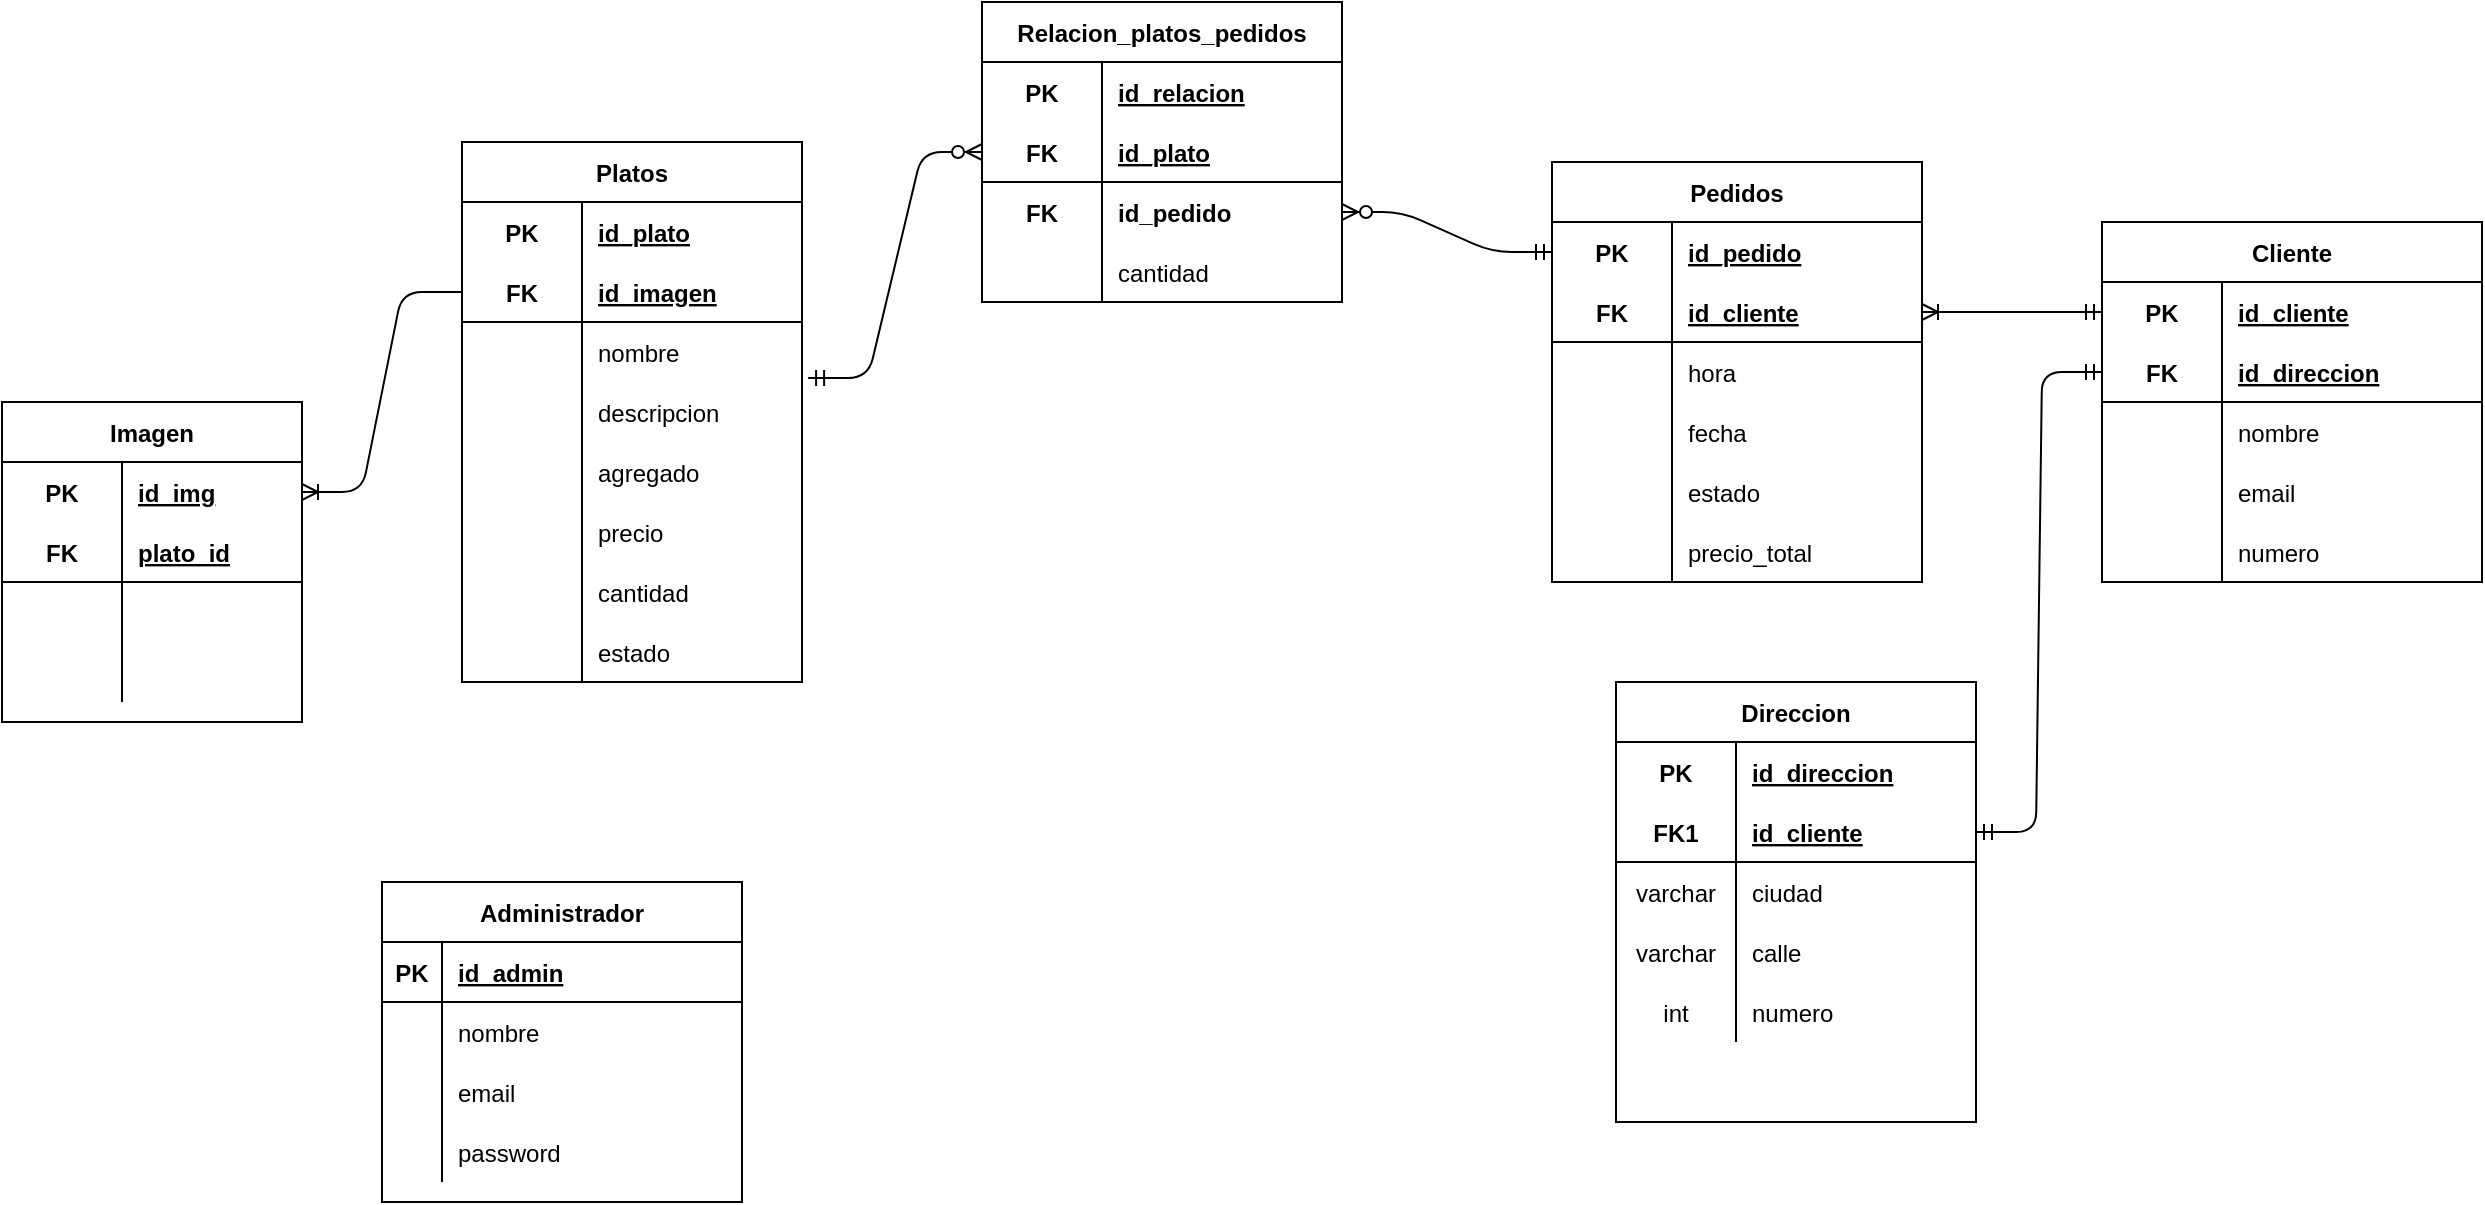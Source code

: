 <mxfile version="15.2.7" type="github">
  <diagram id="C5RBs43oDa-KdzZeNtuy" name="Page-1">
    <mxGraphModel dx="2143" dy="746" grid="1" gridSize="10" guides="1" tooltips="1" connect="1" arrows="1" fold="1" page="1" pageScale="1" pageWidth="827" pageHeight="1169" math="0" shadow="0">
      <root>
        <mxCell id="WIyWlLk6GJQsqaUBKTNV-0" />
        <mxCell id="WIyWlLk6GJQsqaUBKTNV-1" parent="WIyWlLk6GJQsqaUBKTNV-0" />
        <mxCell id="ESda6m1xkykQsSSz6do7-54" value="" style="edgeStyle=entityRelationEdgeStyle;fontSize=12;html=1;endArrow=ERmandOne;startArrow=ERmandOne;entryX=0;entryY=0.5;entryDx=0;entryDy=0;" edge="1" parent="WIyWlLk6GJQsqaUBKTNV-1" source="ESda6m1xkykQsSSz6do7-59" target="ESda6m1xkykQsSSz6do7-76">
          <mxGeometry width="100" height="100" relative="1" as="geometry">
            <mxPoint x="650" y="405" as="sourcePoint" />
            <mxPoint x="750" y="305" as="targetPoint" />
          </mxGeometry>
        </mxCell>
        <mxCell id="ESda6m1xkykQsSSz6do7-55" value="Direccion" style="shape=table;startSize=30;container=1;collapsible=1;childLayout=tableLayout;fixedRows=1;rowLines=0;fontStyle=1;align=center;resizeLast=1;" vertex="1" parent="WIyWlLk6GJQsqaUBKTNV-1">
          <mxGeometry x="647" y="460" width="180" height="220" as="geometry" />
        </mxCell>
        <mxCell id="ESda6m1xkykQsSSz6do7-56" value="" style="shape=partialRectangle;collapsible=0;dropTarget=0;pointerEvents=0;fillColor=none;top=0;left=0;bottom=0;right=0;points=[[0,0.5],[1,0.5]];portConstraint=eastwest;" vertex="1" parent="ESda6m1xkykQsSSz6do7-55">
          <mxGeometry y="30" width="180" height="30" as="geometry" />
        </mxCell>
        <mxCell id="ESda6m1xkykQsSSz6do7-57" value="PK" style="shape=partialRectangle;connectable=0;fillColor=none;top=0;left=0;bottom=0;right=0;fontStyle=1;overflow=hidden;" vertex="1" parent="ESda6m1xkykQsSSz6do7-56">
          <mxGeometry width="60" height="30" as="geometry" />
        </mxCell>
        <mxCell id="ESda6m1xkykQsSSz6do7-58" value="id_direccion" style="shape=partialRectangle;connectable=0;fillColor=none;top=0;left=0;bottom=0;right=0;align=left;spacingLeft=6;fontStyle=5;overflow=hidden;" vertex="1" parent="ESda6m1xkykQsSSz6do7-56">
          <mxGeometry x="60" width="120" height="30" as="geometry" />
        </mxCell>
        <mxCell id="ESda6m1xkykQsSSz6do7-59" value="" style="shape=partialRectangle;collapsible=0;dropTarget=0;pointerEvents=0;fillColor=none;top=0;left=0;bottom=1;right=0;points=[[0,0.5],[1,0.5]];portConstraint=eastwest;" vertex="1" parent="ESda6m1xkykQsSSz6do7-55">
          <mxGeometry y="60" width="180" height="30" as="geometry" />
        </mxCell>
        <mxCell id="ESda6m1xkykQsSSz6do7-60" value="FK1" style="shape=partialRectangle;connectable=0;fillColor=none;top=0;left=0;bottom=0;right=0;fontStyle=1;overflow=hidden;" vertex="1" parent="ESda6m1xkykQsSSz6do7-59">
          <mxGeometry width="60" height="30" as="geometry" />
        </mxCell>
        <mxCell id="ESda6m1xkykQsSSz6do7-61" value="id_cliente" style="shape=partialRectangle;connectable=0;fillColor=none;top=0;left=0;bottom=0;right=0;align=left;spacingLeft=6;fontStyle=5;overflow=hidden;" vertex="1" parent="ESda6m1xkykQsSSz6do7-59">
          <mxGeometry x="60" width="120" height="30" as="geometry" />
        </mxCell>
        <mxCell id="ESda6m1xkykQsSSz6do7-62" value="" style="shape=partialRectangle;collapsible=0;dropTarget=0;pointerEvents=0;fillColor=none;top=0;left=0;bottom=0;right=0;points=[[0,0.5],[1,0.5]];portConstraint=eastwest;" vertex="1" parent="ESda6m1xkykQsSSz6do7-55">
          <mxGeometry y="90" width="180" height="30" as="geometry" />
        </mxCell>
        <mxCell id="ESda6m1xkykQsSSz6do7-63" value="varchar" style="shape=partialRectangle;connectable=0;fillColor=none;top=0;left=0;bottom=0;right=0;editable=1;overflow=hidden;" vertex="1" parent="ESda6m1xkykQsSSz6do7-62">
          <mxGeometry width="60" height="30" as="geometry" />
        </mxCell>
        <mxCell id="ESda6m1xkykQsSSz6do7-64" value="ciudad" style="shape=partialRectangle;connectable=0;fillColor=none;top=0;left=0;bottom=0;right=0;align=left;spacingLeft=6;overflow=hidden;" vertex="1" parent="ESda6m1xkykQsSSz6do7-62">
          <mxGeometry x="60" width="120" height="30" as="geometry" />
        </mxCell>
        <mxCell id="ESda6m1xkykQsSSz6do7-65" value="" style="shape=partialRectangle;collapsible=0;dropTarget=0;pointerEvents=0;fillColor=none;top=0;left=0;bottom=0;right=0;points=[[0,0.5],[1,0.5]];portConstraint=eastwest;" vertex="1" parent="ESda6m1xkykQsSSz6do7-55">
          <mxGeometry y="120" width="180" height="30" as="geometry" />
        </mxCell>
        <mxCell id="ESda6m1xkykQsSSz6do7-66" value="varchar" style="shape=partialRectangle;connectable=0;fillColor=none;top=0;left=0;bottom=0;right=0;editable=1;overflow=hidden;" vertex="1" parent="ESda6m1xkykQsSSz6do7-65">
          <mxGeometry width="60" height="30" as="geometry" />
        </mxCell>
        <mxCell id="ESda6m1xkykQsSSz6do7-67" value="calle" style="shape=partialRectangle;connectable=0;fillColor=none;top=0;left=0;bottom=0;right=0;align=left;spacingLeft=6;overflow=hidden;" vertex="1" parent="ESda6m1xkykQsSSz6do7-65">
          <mxGeometry x="60" width="120" height="30" as="geometry" />
        </mxCell>
        <mxCell id="ESda6m1xkykQsSSz6do7-68" value="" style="shape=partialRectangle;collapsible=0;dropTarget=0;pointerEvents=0;fillColor=none;top=0;left=0;bottom=0;right=0;points=[[0,0.5],[1,0.5]];portConstraint=eastwest;" vertex="1" parent="ESda6m1xkykQsSSz6do7-55">
          <mxGeometry y="150" width="180" height="30" as="geometry" />
        </mxCell>
        <mxCell id="ESda6m1xkykQsSSz6do7-69" value="int" style="shape=partialRectangle;connectable=0;fillColor=none;top=0;left=0;bottom=0;right=0;editable=1;overflow=hidden;" vertex="1" parent="ESda6m1xkykQsSSz6do7-68">
          <mxGeometry width="60" height="30" as="geometry" />
        </mxCell>
        <mxCell id="ESda6m1xkykQsSSz6do7-70" value="numero" style="shape=partialRectangle;connectable=0;fillColor=none;top=0;left=0;bottom=0;right=0;align=left;spacingLeft=6;overflow=hidden;" vertex="1" parent="ESda6m1xkykQsSSz6do7-68">
          <mxGeometry x="60" width="120" height="30" as="geometry" />
        </mxCell>
        <mxCell id="ESda6m1xkykQsSSz6do7-72" value="Cliente" style="shape=table;startSize=30;container=1;collapsible=1;childLayout=tableLayout;fixedRows=1;rowLines=0;fontStyle=1;align=center;resizeLast=1;" vertex="1" parent="WIyWlLk6GJQsqaUBKTNV-1">
          <mxGeometry x="890" y="230" width="190" height="180" as="geometry" />
        </mxCell>
        <mxCell id="ESda6m1xkykQsSSz6do7-73" value="" style="shape=partialRectangle;collapsible=0;dropTarget=0;pointerEvents=0;fillColor=none;top=0;left=0;bottom=0;right=0;points=[[0,0.5],[1,0.5]];portConstraint=eastwest;" vertex="1" parent="ESda6m1xkykQsSSz6do7-72">
          <mxGeometry y="30" width="190" height="30" as="geometry" />
        </mxCell>
        <mxCell id="ESda6m1xkykQsSSz6do7-74" value="PK" style="shape=partialRectangle;connectable=0;fillColor=none;top=0;left=0;bottom=0;right=0;fontStyle=1;overflow=hidden;" vertex="1" parent="ESda6m1xkykQsSSz6do7-73">
          <mxGeometry width="60" height="30" as="geometry" />
        </mxCell>
        <mxCell id="ESda6m1xkykQsSSz6do7-75" value="id_cliente" style="shape=partialRectangle;connectable=0;fillColor=none;top=0;left=0;bottom=0;right=0;align=left;spacingLeft=6;fontStyle=5;overflow=hidden;" vertex="1" parent="ESda6m1xkykQsSSz6do7-73">
          <mxGeometry x="60" width="130" height="30" as="geometry" />
        </mxCell>
        <mxCell id="ESda6m1xkykQsSSz6do7-76" value="" style="shape=partialRectangle;collapsible=0;dropTarget=0;pointerEvents=0;fillColor=none;top=0;left=0;bottom=1;right=0;points=[[0,0.5],[1,0.5]];portConstraint=eastwest;" vertex="1" parent="ESda6m1xkykQsSSz6do7-72">
          <mxGeometry y="60" width="190" height="30" as="geometry" />
        </mxCell>
        <mxCell id="ESda6m1xkykQsSSz6do7-77" value="FK" style="shape=partialRectangle;connectable=0;fillColor=none;top=0;left=0;bottom=0;right=0;fontStyle=1;overflow=hidden;" vertex="1" parent="ESda6m1xkykQsSSz6do7-76">
          <mxGeometry width="60" height="30" as="geometry" />
        </mxCell>
        <mxCell id="ESda6m1xkykQsSSz6do7-78" value="id_direccion" style="shape=partialRectangle;connectable=0;fillColor=none;top=0;left=0;bottom=0;right=0;align=left;spacingLeft=6;fontStyle=5;overflow=hidden;" vertex="1" parent="ESda6m1xkykQsSSz6do7-76">
          <mxGeometry x="60" width="130" height="30" as="geometry" />
        </mxCell>
        <mxCell id="ESda6m1xkykQsSSz6do7-79" value="" style="shape=partialRectangle;collapsible=0;dropTarget=0;pointerEvents=0;fillColor=none;top=0;left=0;bottom=0;right=0;points=[[0,0.5],[1,0.5]];portConstraint=eastwest;" vertex="1" parent="ESda6m1xkykQsSSz6do7-72">
          <mxGeometry y="90" width="190" height="30" as="geometry" />
        </mxCell>
        <mxCell id="ESda6m1xkykQsSSz6do7-80" value="" style="shape=partialRectangle;connectable=0;fillColor=none;top=0;left=0;bottom=0;right=0;editable=1;overflow=hidden;" vertex="1" parent="ESda6m1xkykQsSSz6do7-79">
          <mxGeometry width="60" height="30" as="geometry" />
        </mxCell>
        <mxCell id="ESda6m1xkykQsSSz6do7-81" value="nombre" style="shape=partialRectangle;connectable=0;fillColor=none;top=0;left=0;bottom=0;right=0;align=left;spacingLeft=6;overflow=hidden;" vertex="1" parent="ESda6m1xkykQsSSz6do7-79">
          <mxGeometry x="60" width="130" height="30" as="geometry" />
        </mxCell>
        <mxCell id="ESda6m1xkykQsSSz6do7-82" value="" style="shape=partialRectangle;collapsible=0;dropTarget=0;pointerEvents=0;fillColor=none;top=0;left=0;bottom=0;right=0;points=[[0,0.5],[1,0.5]];portConstraint=eastwest;" vertex="1" parent="ESda6m1xkykQsSSz6do7-72">
          <mxGeometry y="120" width="190" height="30" as="geometry" />
        </mxCell>
        <mxCell id="ESda6m1xkykQsSSz6do7-83" value="" style="shape=partialRectangle;connectable=0;fillColor=none;top=0;left=0;bottom=0;right=0;editable=1;overflow=hidden;" vertex="1" parent="ESda6m1xkykQsSSz6do7-82">
          <mxGeometry width="60" height="30" as="geometry" />
        </mxCell>
        <mxCell id="ESda6m1xkykQsSSz6do7-84" value="email" style="shape=partialRectangle;connectable=0;fillColor=none;top=0;left=0;bottom=0;right=0;align=left;spacingLeft=6;overflow=hidden;" vertex="1" parent="ESda6m1xkykQsSSz6do7-82">
          <mxGeometry x="60" width="130" height="30" as="geometry" />
        </mxCell>
        <mxCell id="ESda6m1xkykQsSSz6do7-88" value="" style="shape=partialRectangle;collapsible=0;dropTarget=0;pointerEvents=0;fillColor=none;top=0;left=0;bottom=0;right=0;points=[[0,0.5],[1,0.5]];portConstraint=eastwest;" vertex="1" parent="ESda6m1xkykQsSSz6do7-72">
          <mxGeometry y="150" width="190" height="30" as="geometry" />
        </mxCell>
        <mxCell id="ESda6m1xkykQsSSz6do7-89" value="                " style="shape=partialRectangle;connectable=0;fillColor=none;top=0;left=0;bottom=0;right=0;editable=1;overflow=hidden;" vertex="1" parent="ESda6m1xkykQsSSz6do7-88">
          <mxGeometry width="60" height="30" as="geometry" />
        </mxCell>
        <mxCell id="ESda6m1xkykQsSSz6do7-90" value="numero" style="shape=partialRectangle;connectable=0;fillColor=none;top=0;left=0;bottom=0;right=0;align=left;spacingLeft=6;overflow=hidden;" vertex="1" parent="ESda6m1xkykQsSSz6do7-88">
          <mxGeometry x="60" width="130" height="30" as="geometry" />
        </mxCell>
        <mxCell id="ESda6m1xkykQsSSz6do7-91" value="Pedidos" style="shape=table;startSize=30;container=1;collapsible=1;childLayout=tableLayout;fixedRows=1;rowLines=0;fontStyle=1;align=center;resizeLast=1;" vertex="1" parent="WIyWlLk6GJQsqaUBKTNV-1">
          <mxGeometry x="615" y="200" width="185" height="210" as="geometry" />
        </mxCell>
        <mxCell id="ESda6m1xkykQsSSz6do7-92" value="" style="shape=partialRectangle;collapsible=0;dropTarget=0;pointerEvents=0;fillColor=none;top=0;left=0;bottom=0;right=0;points=[[0,0.5],[1,0.5]];portConstraint=eastwest;" vertex="1" parent="ESda6m1xkykQsSSz6do7-91">
          <mxGeometry y="30" width="185" height="30" as="geometry" />
        </mxCell>
        <mxCell id="ESda6m1xkykQsSSz6do7-93" value="PK" style="shape=partialRectangle;connectable=0;fillColor=none;top=0;left=0;bottom=0;right=0;fontStyle=1;overflow=hidden;" vertex="1" parent="ESda6m1xkykQsSSz6do7-92">
          <mxGeometry width="60" height="30" as="geometry" />
        </mxCell>
        <mxCell id="ESda6m1xkykQsSSz6do7-94" value="id_pedido" style="shape=partialRectangle;connectable=0;fillColor=none;top=0;left=0;bottom=0;right=0;align=left;spacingLeft=6;fontStyle=5;overflow=hidden;" vertex="1" parent="ESda6m1xkykQsSSz6do7-92">
          <mxGeometry x="60" width="125" height="30" as="geometry" />
        </mxCell>
        <mxCell id="ESda6m1xkykQsSSz6do7-95" value="" style="shape=partialRectangle;collapsible=0;dropTarget=0;pointerEvents=0;fillColor=none;top=0;left=0;bottom=1;right=0;points=[[0,0.5],[1,0.5]];portConstraint=eastwest;" vertex="1" parent="ESda6m1xkykQsSSz6do7-91">
          <mxGeometry y="60" width="185" height="30" as="geometry" />
        </mxCell>
        <mxCell id="ESda6m1xkykQsSSz6do7-96" value="FK" style="shape=partialRectangle;connectable=0;fillColor=none;top=0;left=0;bottom=0;right=0;fontStyle=1;overflow=hidden;" vertex="1" parent="ESda6m1xkykQsSSz6do7-95">
          <mxGeometry width="60" height="30" as="geometry" />
        </mxCell>
        <mxCell id="ESda6m1xkykQsSSz6do7-97" value="id_cliente" style="shape=partialRectangle;connectable=0;fillColor=none;top=0;left=0;bottom=0;right=0;align=left;spacingLeft=6;fontStyle=5;overflow=hidden;" vertex="1" parent="ESda6m1xkykQsSSz6do7-95">
          <mxGeometry x="60" width="125" height="30" as="geometry" />
        </mxCell>
        <mxCell id="ESda6m1xkykQsSSz6do7-98" value="" style="shape=partialRectangle;collapsible=0;dropTarget=0;pointerEvents=0;fillColor=none;top=0;left=0;bottom=0;right=0;points=[[0,0.5],[1,0.5]];portConstraint=eastwest;" vertex="1" parent="ESda6m1xkykQsSSz6do7-91">
          <mxGeometry y="90" width="185" height="30" as="geometry" />
        </mxCell>
        <mxCell id="ESda6m1xkykQsSSz6do7-99" value="" style="shape=partialRectangle;connectable=0;fillColor=none;top=0;left=0;bottom=0;right=0;editable=1;overflow=hidden;" vertex="1" parent="ESda6m1xkykQsSSz6do7-98">
          <mxGeometry width="60" height="30" as="geometry" />
        </mxCell>
        <mxCell id="ESda6m1xkykQsSSz6do7-100" value="hora" style="shape=partialRectangle;connectable=0;fillColor=none;top=0;left=0;bottom=0;right=0;align=left;spacingLeft=6;overflow=hidden;" vertex="1" parent="ESda6m1xkykQsSSz6do7-98">
          <mxGeometry x="60" width="125" height="30" as="geometry" />
        </mxCell>
        <mxCell id="ESda6m1xkykQsSSz6do7-138" value="" style="shape=partialRectangle;collapsible=0;dropTarget=0;pointerEvents=0;fillColor=none;top=0;left=0;bottom=0;right=0;points=[[0,0.5],[1,0.5]];portConstraint=eastwest;" vertex="1" parent="ESda6m1xkykQsSSz6do7-91">
          <mxGeometry y="120" width="185" height="30" as="geometry" />
        </mxCell>
        <mxCell id="ESda6m1xkykQsSSz6do7-139" value="" style="shape=partialRectangle;connectable=0;fillColor=none;top=0;left=0;bottom=0;right=0;editable=1;overflow=hidden;" vertex="1" parent="ESda6m1xkykQsSSz6do7-138">
          <mxGeometry width="60" height="30" as="geometry" />
        </mxCell>
        <mxCell id="ESda6m1xkykQsSSz6do7-140" value="fecha" style="shape=partialRectangle;connectable=0;fillColor=none;top=0;left=0;bottom=0;right=0;align=left;spacingLeft=6;overflow=hidden;" vertex="1" parent="ESda6m1xkykQsSSz6do7-138">
          <mxGeometry x="60" width="125" height="30" as="geometry" />
        </mxCell>
        <mxCell id="ESda6m1xkykQsSSz6do7-190" value="" style="shape=partialRectangle;collapsible=0;dropTarget=0;pointerEvents=0;fillColor=none;top=0;left=0;bottom=0;right=0;points=[[0,0.5],[1,0.5]];portConstraint=eastwest;" vertex="1" parent="ESda6m1xkykQsSSz6do7-91">
          <mxGeometry y="150" width="185" height="30" as="geometry" />
        </mxCell>
        <mxCell id="ESda6m1xkykQsSSz6do7-191" value="" style="shape=partialRectangle;connectable=0;fillColor=none;top=0;left=0;bottom=0;right=0;editable=1;overflow=hidden;" vertex="1" parent="ESda6m1xkykQsSSz6do7-190">
          <mxGeometry width="60" height="30" as="geometry" />
        </mxCell>
        <mxCell id="ESda6m1xkykQsSSz6do7-192" value="estado" style="shape=partialRectangle;connectable=0;fillColor=none;top=0;left=0;bottom=0;right=0;align=left;spacingLeft=6;overflow=hidden;" vertex="1" parent="ESda6m1xkykQsSSz6do7-190">
          <mxGeometry x="60" width="125" height="30" as="geometry" />
        </mxCell>
        <mxCell id="ESda6m1xkykQsSSz6do7-101" value="" style="shape=partialRectangle;collapsible=0;dropTarget=0;pointerEvents=0;fillColor=none;top=0;left=0;bottom=0;right=0;points=[[0,0.5],[1,0.5]];portConstraint=eastwest;" vertex="1" parent="ESda6m1xkykQsSSz6do7-91">
          <mxGeometry y="180" width="185" height="30" as="geometry" />
        </mxCell>
        <mxCell id="ESda6m1xkykQsSSz6do7-102" value="" style="shape=partialRectangle;connectable=0;fillColor=none;top=0;left=0;bottom=0;right=0;editable=1;overflow=hidden;" vertex="1" parent="ESda6m1xkykQsSSz6do7-101">
          <mxGeometry width="60" height="30" as="geometry" />
        </mxCell>
        <mxCell id="ESda6m1xkykQsSSz6do7-103" value="precio_total" style="shape=partialRectangle;connectable=0;fillColor=none;top=0;left=0;bottom=0;right=0;align=left;spacingLeft=6;overflow=hidden;" vertex="1" parent="ESda6m1xkykQsSSz6do7-101">
          <mxGeometry x="60" width="125" height="30" as="geometry" />
        </mxCell>
        <mxCell id="ESda6m1xkykQsSSz6do7-104" value="Platos" style="shape=table;startSize=30;container=1;collapsible=1;childLayout=tableLayout;fixedRows=1;rowLines=0;fontStyle=1;align=center;resizeLast=1;" vertex="1" parent="WIyWlLk6GJQsqaUBKTNV-1">
          <mxGeometry x="70" y="190" width="170" height="270" as="geometry" />
        </mxCell>
        <mxCell id="ESda6m1xkykQsSSz6do7-105" value="" style="shape=partialRectangle;collapsible=0;dropTarget=0;pointerEvents=0;fillColor=none;top=0;left=0;bottom=0;right=0;points=[[0,0.5],[1,0.5]];portConstraint=eastwest;" vertex="1" parent="ESda6m1xkykQsSSz6do7-104">
          <mxGeometry y="30" width="170" height="30" as="geometry" />
        </mxCell>
        <mxCell id="ESda6m1xkykQsSSz6do7-106" value="PK" style="shape=partialRectangle;connectable=0;fillColor=none;top=0;left=0;bottom=0;right=0;fontStyle=1;overflow=hidden;" vertex="1" parent="ESda6m1xkykQsSSz6do7-105">
          <mxGeometry width="60" height="30" as="geometry" />
        </mxCell>
        <mxCell id="ESda6m1xkykQsSSz6do7-107" value="id_plato" style="shape=partialRectangle;connectable=0;fillColor=none;top=0;left=0;bottom=0;right=0;align=left;spacingLeft=6;fontStyle=5;overflow=hidden;" vertex="1" parent="ESda6m1xkykQsSSz6do7-105">
          <mxGeometry x="60" width="110" height="30" as="geometry" />
        </mxCell>
        <mxCell id="ESda6m1xkykQsSSz6do7-108" value="" style="shape=partialRectangle;collapsible=0;dropTarget=0;pointerEvents=0;fillColor=none;top=0;left=0;bottom=1;right=0;points=[[0,0.5],[1,0.5]];portConstraint=eastwest;" vertex="1" parent="ESda6m1xkykQsSSz6do7-104">
          <mxGeometry y="60" width="170" height="30" as="geometry" />
        </mxCell>
        <mxCell id="ESda6m1xkykQsSSz6do7-109" value="FK" style="shape=partialRectangle;connectable=0;fillColor=none;top=0;left=0;bottom=0;right=0;fontStyle=1;overflow=hidden;" vertex="1" parent="ESda6m1xkykQsSSz6do7-108">
          <mxGeometry width="60" height="30" as="geometry" />
        </mxCell>
        <mxCell id="ESda6m1xkykQsSSz6do7-110" value="id_imagen" style="shape=partialRectangle;connectable=0;fillColor=none;top=0;left=0;bottom=0;right=0;align=left;spacingLeft=6;fontStyle=5;overflow=hidden;" vertex="1" parent="ESda6m1xkykQsSSz6do7-108">
          <mxGeometry x="60" width="110" height="30" as="geometry" />
        </mxCell>
        <mxCell id="ESda6m1xkykQsSSz6do7-111" value="" style="shape=partialRectangle;collapsible=0;dropTarget=0;pointerEvents=0;fillColor=none;top=0;left=0;bottom=0;right=0;points=[[0,0.5],[1,0.5]];portConstraint=eastwest;" vertex="1" parent="ESda6m1xkykQsSSz6do7-104">
          <mxGeometry y="90" width="170" height="30" as="geometry" />
        </mxCell>
        <mxCell id="ESda6m1xkykQsSSz6do7-112" value="" style="shape=partialRectangle;connectable=0;fillColor=none;top=0;left=0;bottom=0;right=0;editable=1;overflow=hidden;" vertex="1" parent="ESda6m1xkykQsSSz6do7-111">
          <mxGeometry width="60" height="30" as="geometry" />
        </mxCell>
        <mxCell id="ESda6m1xkykQsSSz6do7-113" value="nombre" style="shape=partialRectangle;connectable=0;fillColor=none;top=0;left=0;bottom=0;right=0;align=left;spacingLeft=6;overflow=hidden;" vertex="1" parent="ESda6m1xkykQsSSz6do7-111">
          <mxGeometry x="60" width="110" height="30" as="geometry" />
        </mxCell>
        <mxCell id="ESda6m1xkykQsSSz6do7-114" value="" style="shape=partialRectangle;collapsible=0;dropTarget=0;pointerEvents=0;fillColor=none;top=0;left=0;bottom=0;right=0;points=[[0,0.5],[1,0.5]];portConstraint=eastwest;" vertex="1" parent="ESda6m1xkykQsSSz6do7-104">
          <mxGeometry y="120" width="170" height="30" as="geometry" />
        </mxCell>
        <mxCell id="ESda6m1xkykQsSSz6do7-115" value="" style="shape=partialRectangle;connectable=0;fillColor=none;top=0;left=0;bottom=0;right=0;editable=1;overflow=hidden;" vertex="1" parent="ESda6m1xkykQsSSz6do7-114">
          <mxGeometry width="60" height="30" as="geometry" />
        </mxCell>
        <mxCell id="ESda6m1xkykQsSSz6do7-116" value="descripcion" style="shape=partialRectangle;connectable=0;fillColor=none;top=0;left=0;bottom=0;right=0;align=left;spacingLeft=6;overflow=hidden;" vertex="1" parent="ESda6m1xkykQsSSz6do7-114">
          <mxGeometry x="60" width="110" height="30" as="geometry" />
        </mxCell>
        <mxCell id="ESda6m1xkykQsSSz6do7-117" value="" style="shape=partialRectangle;collapsible=0;dropTarget=0;pointerEvents=0;fillColor=none;top=0;left=0;bottom=0;right=0;points=[[0,0.5],[1,0.5]];portConstraint=eastwest;" vertex="1" parent="ESda6m1xkykQsSSz6do7-104">
          <mxGeometry y="150" width="170" height="30" as="geometry" />
        </mxCell>
        <mxCell id="ESda6m1xkykQsSSz6do7-118" value="" style="shape=partialRectangle;connectable=0;fillColor=none;top=0;left=0;bottom=0;right=0;editable=1;overflow=hidden;" vertex="1" parent="ESda6m1xkykQsSSz6do7-117">
          <mxGeometry width="60" height="30" as="geometry" />
        </mxCell>
        <mxCell id="ESda6m1xkykQsSSz6do7-119" value="agregado" style="shape=partialRectangle;connectable=0;fillColor=none;top=0;left=0;bottom=0;right=0;align=left;spacingLeft=6;overflow=hidden;" vertex="1" parent="ESda6m1xkykQsSSz6do7-117">
          <mxGeometry x="60" width="110" height="30" as="geometry" />
        </mxCell>
        <mxCell id="ESda6m1xkykQsSSz6do7-135" value="" style="shape=partialRectangle;collapsible=0;dropTarget=0;pointerEvents=0;fillColor=none;top=0;left=0;bottom=0;right=0;points=[[0,0.5],[1,0.5]];portConstraint=eastwest;" vertex="1" parent="ESda6m1xkykQsSSz6do7-104">
          <mxGeometry y="180" width="170" height="30" as="geometry" />
        </mxCell>
        <mxCell id="ESda6m1xkykQsSSz6do7-136" value="" style="shape=partialRectangle;connectable=0;fillColor=none;top=0;left=0;bottom=0;right=0;editable=1;overflow=hidden;" vertex="1" parent="ESda6m1xkykQsSSz6do7-135">
          <mxGeometry width="60" height="30" as="geometry" />
        </mxCell>
        <mxCell id="ESda6m1xkykQsSSz6do7-137" value="precio" style="shape=partialRectangle;connectable=0;fillColor=none;top=0;left=0;bottom=0;right=0;align=left;spacingLeft=6;overflow=hidden;" vertex="1" parent="ESda6m1xkykQsSSz6do7-135">
          <mxGeometry x="60" width="110" height="30" as="geometry" />
        </mxCell>
        <mxCell id="ESda6m1xkykQsSSz6do7-141" value="" style="shape=partialRectangle;collapsible=0;dropTarget=0;pointerEvents=0;fillColor=none;top=0;left=0;bottom=0;right=0;points=[[0,0.5],[1,0.5]];portConstraint=eastwest;" vertex="1" parent="ESda6m1xkykQsSSz6do7-104">
          <mxGeometry y="210" width="170" height="30" as="geometry" />
        </mxCell>
        <mxCell id="ESda6m1xkykQsSSz6do7-142" value="" style="shape=partialRectangle;connectable=0;fillColor=none;top=0;left=0;bottom=0;right=0;editable=1;overflow=hidden;" vertex="1" parent="ESda6m1xkykQsSSz6do7-141">
          <mxGeometry width="60" height="30" as="geometry" />
        </mxCell>
        <mxCell id="ESda6m1xkykQsSSz6do7-143" value="cantidad" style="shape=partialRectangle;connectable=0;fillColor=none;top=0;left=0;bottom=0;right=0;align=left;spacingLeft=6;overflow=hidden;" vertex="1" parent="ESda6m1xkykQsSSz6do7-141">
          <mxGeometry x="60" width="110" height="30" as="geometry" />
        </mxCell>
        <mxCell id="ESda6m1xkykQsSSz6do7-144" value="" style="shape=partialRectangle;collapsible=0;dropTarget=0;pointerEvents=0;fillColor=none;top=0;left=0;bottom=0;right=0;points=[[0,0.5],[1,0.5]];portConstraint=eastwest;" vertex="1" parent="ESda6m1xkykQsSSz6do7-104">
          <mxGeometry y="240" width="170" height="30" as="geometry" />
        </mxCell>
        <mxCell id="ESda6m1xkykQsSSz6do7-145" value="" style="shape=partialRectangle;connectable=0;fillColor=none;top=0;left=0;bottom=0;right=0;editable=1;overflow=hidden;" vertex="1" parent="ESda6m1xkykQsSSz6do7-144">
          <mxGeometry width="60" height="30" as="geometry" />
        </mxCell>
        <mxCell id="ESda6m1xkykQsSSz6do7-146" value="estado" style="shape=partialRectangle;connectable=0;fillColor=none;top=0;left=0;bottom=0;right=0;align=left;spacingLeft=6;overflow=hidden;" vertex="1" parent="ESda6m1xkykQsSSz6do7-144">
          <mxGeometry x="60" width="110" height="30" as="geometry" />
        </mxCell>
        <mxCell id="ESda6m1xkykQsSSz6do7-120" value="Relacion_platos_pedidos" style="shape=table;startSize=30;container=1;collapsible=1;childLayout=tableLayout;fixedRows=1;rowLines=0;fontStyle=1;align=center;resizeLast=1;" vertex="1" parent="WIyWlLk6GJQsqaUBKTNV-1">
          <mxGeometry x="330" y="120" width="180" height="150" as="geometry" />
        </mxCell>
        <mxCell id="ESda6m1xkykQsSSz6do7-121" value="" style="shape=partialRectangle;collapsible=0;dropTarget=0;pointerEvents=0;fillColor=none;top=0;left=0;bottom=0;right=0;points=[[0,0.5],[1,0.5]];portConstraint=eastwest;" vertex="1" parent="ESda6m1xkykQsSSz6do7-120">
          <mxGeometry y="30" width="180" height="30" as="geometry" />
        </mxCell>
        <mxCell id="ESda6m1xkykQsSSz6do7-122" value="PK" style="shape=partialRectangle;connectable=0;fillColor=none;top=0;left=0;bottom=0;right=0;fontStyle=1;overflow=hidden;" vertex="1" parent="ESda6m1xkykQsSSz6do7-121">
          <mxGeometry width="60" height="30" as="geometry" />
        </mxCell>
        <mxCell id="ESda6m1xkykQsSSz6do7-123" value="id_relacion" style="shape=partialRectangle;connectable=0;fillColor=none;top=0;left=0;bottom=0;right=0;align=left;spacingLeft=6;fontStyle=5;overflow=hidden;" vertex="1" parent="ESda6m1xkykQsSSz6do7-121">
          <mxGeometry x="60" width="120" height="30" as="geometry" />
        </mxCell>
        <mxCell id="ESda6m1xkykQsSSz6do7-124" value="" style="shape=partialRectangle;collapsible=0;dropTarget=0;pointerEvents=0;fillColor=none;top=0;left=0;bottom=1;right=0;points=[[0,0.5],[1,0.5]];portConstraint=eastwest;" vertex="1" parent="ESda6m1xkykQsSSz6do7-120">
          <mxGeometry y="60" width="180" height="30" as="geometry" />
        </mxCell>
        <mxCell id="ESda6m1xkykQsSSz6do7-125" value="FK" style="shape=partialRectangle;connectable=0;fillColor=none;top=0;left=0;bottom=0;right=0;fontStyle=1;overflow=hidden;" vertex="1" parent="ESda6m1xkykQsSSz6do7-124">
          <mxGeometry width="60" height="30" as="geometry" />
        </mxCell>
        <mxCell id="ESda6m1xkykQsSSz6do7-126" value="id_plato" style="shape=partialRectangle;connectable=0;fillColor=none;top=0;left=0;bottom=0;right=0;align=left;spacingLeft=6;fontStyle=5;overflow=hidden;" vertex="1" parent="ESda6m1xkykQsSSz6do7-124">
          <mxGeometry x="60" width="120" height="30" as="geometry" />
        </mxCell>
        <mxCell id="ESda6m1xkykQsSSz6do7-127" value="" style="shape=partialRectangle;collapsible=0;dropTarget=0;pointerEvents=0;fillColor=none;top=0;left=0;bottom=0;right=0;points=[[0,0.5],[1,0.5]];portConstraint=eastwest;" vertex="1" parent="ESda6m1xkykQsSSz6do7-120">
          <mxGeometry y="90" width="180" height="30" as="geometry" />
        </mxCell>
        <mxCell id="ESda6m1xkykQsSSz6do7-128" value="" style="shape=partialRectangle;connectable=0;fillColor=none;top=0;left=0;bottom=0;right=0;editable=1;overflow=hidden;" vertex="1" parent="ESda6m1xkykQsSSz6do7-127">
          <mxGeometry width="60" height="30" as="geometry" />
        </mxCell>
        <mxCell id="ESda6m1xkykQsSSz6do7-129" value="id_pedido" style="shape=partialRectangle;connectable=0;fillColor=none;top=0;left=0;bottom=0;right=0;align=left;spacingLeft=6;overflow=hidden;fontStyle=1" vertex="1" parent="ESda6m1xkykQsSSz6do7-127">
          <mxGeometry x="60" width="120" height="30" as="geometry" />
        </mxCell>
        <mxCell id="ESda6m1xkykQsSSz6do7-130" value="" style="shape=partialRectangle;collapsible=0;dropTarget=0;pointerEvents=0;fillColor=none;top=0;left=0;bottom=0;right=0;points=[[0,0.5],[1,0.5]];portConstraint=eastwest;" vertex="1" parent="ESda6m1xkykQsSSz6do7-120">
          <mxGeometry y="120" width="180" height="30" as="geometry" />
        </mxCell>
        <mxCell id="ESda6m1xkykQsSSz6do7-131" value="" style="shape=partialRectangle;connectable=0;fillColor=none;top=0;left=0;bottom=0;right=0;editable=1;overflow=hidden;" vertex="1" parent="ESda6m1xkykQsSSz6do7-130">
          <mxGeometry width="60" height="30" as="geometry" />
        </mxCell>
        <mxCell id="ESda6m1xkykQsSSz6do7-132" value="cantidad" style="shape=partialRectangle;connectable=0;fillColor=none;top=0;left=0;bottom=0;right=0;align=left;spacingLeft=6;overflow=hidden;" vertex="1" parent="ESda6m1xkykQsSSz6do7-130">
          <mxGeometry x="60" width="120" height="30" as="geometry" />
        </mxCell>
        <mxCell id="ESda6m1xkykQsSSz6do7-133" value="FK" style="shape=partialRectangle;connectable=0;fillColor=none;top=0;left=0;bottom=0;right=0;fontStyle=1;overflow=hidden;" vertex="1" parent="WIyWlLk6GJQsqaUBKTNV-1">
          <mxGeometry x="330" y="210" width="60" height="30" as="geometry" />
        </mxCell>
        <mxCell id="ESda6m1xkykQsSSz6do7-147" value="Imagen" style="shape=table;startSize=30;container=1;collapsible=1;childLayout=tableLayout;fixedRows=1;rowLines=0;fontStyle=1;align=center;resizeLast=1;" vertex="1" parent="WIyWlLk6GJQsqaUBKTNV-1">
          <mxGeometry x="-160" y="320" width="150" height="160" as="geometry" />
        </mxCell>
        <mxCell id="ESda6m1xkykQsSSz6do7-148" value="" style="shape=partialRectangle;collapsible=0;dropTarget=0;pointerEvents=0;fillColor=none;top=0;left=0;bottom=0;right=0;points=[[0,0.5],[1,0.5]];portConstraint=eastwest;" vertex="1" parent="ESda6m1xkykQsSSz6do7-147">
          <mxGeometry y="30" width="150" height="30" as="geometry" />
        </mxCell>
        <mxCell id="ESda6m1xkykQsSSz6do7-149" value="PK" style="shape=partialRectangle;connectable=0;fillColor=none;top=0;left=0;bottom=0;right=0;fontStyle=1;overflow=hidden;" vertex="1" parent="ESda6m1xkykQsSSz6do7-148">
          <mxGeometry width="60" height="30" as="geometry" />
        </mxCell>
        <mxCell id="ESda6m1xkykQsSSz6do7-150" value="id_img" style="shape=partialRectangle;connectable=0;fillColor=none;top=0;left=0;bottom=0;right=0;align=left;spacingLeft=6;fontStyle=5;overflow=hidden;" vertex="1" parent="ESda6m1xkykQsSSz6do7-148">
          <mxGeometry x="60" width="90" height="30" as="geometry" />
        </mxCell>
        <mxCell id="ESda6m1xkykQsSSz6do7-151" value="" style="shape=partialRectangle;collapsible=0;dropTarget=0;pointerEvents=0;fillColor=none;top=0;left=0;bottom=1;right=0;points=[[0,0.5],[1,0.5]];portConstraint=eastwest;" vertex="1" parent="ESda6m1xkykQsSSz6do7-147">
          <mxGeometry y="60" width="150" height="30" as="geometry" />
        </mxCell>
        <mxCell id="ESda6m1xkykQsSSz6do7-152" value="FK" style="shape=partialRectangle;connectable=0;fillColor=none;top=0;left=0;bottom=0;right=0;fontStyle=1;overflow=hidden;" vertex="1" parent="ESda6m1xkykQsSSz6do7-151">
          <mxGeometry width="60" height="30" as="geometry" />
        </mxCell>
        <mxCell id="ESda6m1xkykQsSSz6do7-153" value="plato_id" style="shape=partialRectangle;connectable=0;fillColor=none;top=0;left=0;bottom=0;right=0;align=left;spacingLeft=6;fontStyle=5;overflow=hidden;" vertex="1" parent="ESda6m1xkykQsSSz6do7-151">
          <mxGeometry x="60" width="90" height="30" as="geometry" />
        </mxCell>
        <mxCell id="ESda6m1xkykQsSSz6do7-154" value="" style="shape=partialRectangle;collapsible=0;dropTarget=0;pointerEvents=0;fillColor=none;top=0;left=0;bottom=0;right=0;points=[[0,0.5],[1,0.5]];portConstraint=eastwest;" vertex="1" parent="ESda6m1xkykQsSSz6do7-147">
          <mxGeometry y="90" width="150" height="30" as="geometry" />
        </mxCell>
        <mxCell id="ESda6m1xkykQsSSz6do7-155" value="" style="shape=partialRectangle;connectable=0;fillColor=none;top=0;left=0;bottom=0;right=0;editable=1;overflow=hidden;" vertex="1" parent="ESda6m1xkykQsSSz6do7-154">
          <mxGeometry width="60" height="30" as="geometry" />
        </mxCell>
        <mxCell id="ESda6m1xkykQsSSz6do7-156" value="" style="shape=partialRectangle;connectable=0;fillColor=none;top=0;left=0;bottom=0;right=0;align=left;spacingLeft=6;overflow=hidden;" vertex="1" parent="ESda6m1xkykQsSSz6do7-154">
          <mxGeometry x="60" width="90" height="30" as="geometry" />
        </mxCell>
        <mxCell id="ESda6m1xkykQsSSz6do7-157" value="" style="shape=partialRectangle;collapsible=0;dropTarget=0;pointerEvents=0;fillColor=none;top=0;left=0;bottom=0;right=0;points=[[0,0.5],[1,0.5]];portConstraint=eastwest;" vertex="1" parent="ESda6m1xkykQsSSz6do7-147">
          <mxGeometry y="120" width="150" height="30" as="geometry" />
        </mxCell>
        <mxCell id="ESda6m1xkykQsSSz6do7-158" value="" style="shape=partialRectangle;connectable=0;fillColor=none;top=0;left=0;bottom=0;right=0;editable=1;overflow=hidden;" vertex="1" parent="ESda6m1xkykQsSSz6do7-157">
          <mxGeometry width="60" height="30" as="geometry" />
        </mxCell>
        <mxCell id="ESda6m1xkykQsSSz6do7-159" value="" style="shape=partialRectangle;connectable=0;fillColor=none;top=0;left=0;bottom=0;right=0;align=left;spacingLeft=6;overflow=hidden;" vertex="1" parent="ESda6m1xkykQsSSz6do7-157">
          <mxGeometry x="60" width="90" height="30" as="geometry" />
        </mxCell>
        <mxCell id="ESda6m1xkykQsSSz6do7-160" value="" style="edgeStyle=entityRelationEdgeStyle;fontSize=12;html=1;endArrow=ERoneToMany;exitX=0;exitY=0.5;exitDx=0;exitDy=0;" edge="1" parent="WIyWlLk6GJQsqaUBKTNV-1" source="ESda6m1xkykQsSSz6do7-108" target="ESda6m1xkykQsSSz6do7-148">
          <mxGeometry width="100" height="100" relative="1" as="geometry">
            <mxPoint x="-130" y="230" as="sourcePoint" />
            <mxPoint x="-30" y="130" as="targetPoint" />
          </mxGeometry>
        </mxCell>
        <mxCell id="ESda6m1xkykQsSSz6do7-172" value="" style="edgeStyle=entityRelationEdgeStyle;fontSize=12;html=1;endArrow=ERzeroToMany;startArrow=ERmandOne;exitX=1.018;exitY=-0.067;exitDx=0;exitDy=0;exitPerimeter=0;entryX=0;entryY=0.5;entryDx=0;entryDy=0;" edge="1" parent="WIyWlLk6GJQsqaUBKTNV-1" source="ESda6m1xkykQsSSz6do7-114" target="ESda6m1xkykQsSSz6do7-124">
          <mxGeometry width="100" height="100" relative="1" as="geometry">
            <mxPoint x="260" y="320" as="sourcePoint" />
            <mxPoint x="360" y="220" as="targetPoint" />
          </mxGeometry>
        </mxCell>
        <mxCell id="ESda6m1xkykQsSSz6do7-173" value="" style="edgeStyle=entityRelationEdgeStyle;fontSize=12;html=1;endArrow=ERzeroToMany;startArrow=ERmandOne;exitX=0;exitY=0.5;exitDx=0;exitDy=0;entryX=1;entryY=0.5;entryDx=0;entryDy=0;" edge="1" parent="WIyWlLk6GJQsqaUBKTNV-1" source="ESda6m1xkykQsSSz6do7-92" target="ESda6m1xkykQsSSz6do7-127">
          <mxGeometry width="100" height="100" relative="1" as="geometry">
            <mxPoint x="460" y="410" as="sourcePoint" />
            <mxPoint x="560" y="310" as="targetPoint" />
          </mxGeometry>
        </mxCell>
        <mxCell id="ESda6m1xkykQsSSz6do7-174" value="" style="edgeStyle=entityRelationEdgeStyle;fontSize=12;html=1;endArrow=ERoneToMany;startArrow=ERmandOne;exitX=0;exitY=0.5;exitDx=0;exitDy=0;entryX=1;entryY=0.5;entryDx=0;entryDy=0;" edge="1" parent="WIyWlLk6GJQsqaUBKTNV-1" source="ESda6m1xkykQsSSz6do7-73" target="ESda6m1xkykQsSSz6do7-95">
          <mxGeometry width="100" height="100" relative="1" as="geometry">
            <mxPoint x="640" y="510" as="sourcePoint" />
            <mxPoint x="740" y="410" as="targetPoint" />
          </mxGeometry>
        </mxCell>
        <mxCell id="ESda6m1xkykQsSSz6do7-175" value="Administrador" style="shape=table;startSize=30;container=1;collapsible=1;childLayout=tableLayout;fixedRows=1;rowLines=0;fontStyle=1;align=center;resizeLast=1;" vertex="1" parent="WIyWlLk6GJQsqaUBKTNV-1">
          <mxGeometry x="30" y="560" width="180" height="160" as="geometry" />
        </mxCell>
        <mxCell id="ESda6m1xkykQsSSz6do7-176" value="" style="shape=partialRectangle;collapsible=0;dropTarget=0;pointerEvents=0;fillColor=none;top=0;left=0;bottom=1;right=0;points=[[0,0.5],[1,0.5]];portConstraint=eastwest;" vertex="1" parent="ESda6m1xkykQsSSz6do7-175">
          <mxGeometry y="30" width="180" height="30" as="geometry" />
        </mxCell>
        <mxCell id="ESda6m1xkykQsSSz6do7-177" value="PK" style="shape=partialRectangle;connectable=0;fillColor=none;top=0;left=0;bottom=0;right=0;fontStyle=1;overflow=hidden;" vertex="1" parent="ESda6m1xkykQsSSz6do7-176">
          <mxGeometry width="30" height="30" as="geometry" />
        </mxCell>
        <mxCell id="ESda6m1xkykQsSSz6do7-178" value="id_admin" style="shape=partialRectangle;connectable=0;fillColor=none;top=0;left=0;bottom=0;right=0;align=left;spacingLeft=6;fontStyle=5;overflow=hidden;" vertex="1" parent="ESda6m1xkykQsSSz6do7-176">
          <mxGeometry x="30" width="150" height="30" as="geometry" />
        </mxCell>
        <mxCell id="ESda6m1xkykQsSSz6do7-179" value="" style="shape=partialRectangle;collapsible=0;dropTarget=0;pointerEvents=0;fillColor=none;top=0;left=0;bottom=0;right=0;points=[[0,0.5],[1,0.5]];portConstraint=eastwest;" vertex="1" parent="ESda6m1xkykQsSSz6do7-175">
          <mxGeometry y="60" width="180" height="30" as="geometry" />
        </mxCell>
        <mxCell id="ESda6m1xkykQsSSz6do7-180" value="" style="shape=partialRectangle;connectable=0;fillColor=none;top=0;left=0;bottom=0;right=0;editable=1;overflow=hidden;" vertex="1" parent="ESda6m1xkykQsSSz6do7-179">
          <mxGeometry width="30" height="30" as="geometry" />
        </mxCell>
        <mxCell id="ESda6m1xkykQsSSz6do7-181" value="nombre" style="shape=partialRectangle;connectable=0;fillColor=none;top=0;left=0;bottom=0;right=0;align=left;spacingLeft=6;overflow=hidden;" vertex="1" parent="ESda6m1xkykQsSSz6do7-179">
          <mxGeometry x="30" width="150" height="30" as="geometry" />
        </mxCell>
        <mxCell id="ESda6m1xkykQsSSz6do7-182" value="" style="shape=partialRectangle;collapsible=0;dropTarget=0;pointerEvents=0;fillColor=none;top=0;left=0;bottom=0;right=0;points=[[0,0.5],[1,0.5]];portConstraint=eastwest;" vertex="1" parent="ESda6m1xkykQsSSz6do7-175">
          <mxGeometry y="90" width="180" height="30" as="geometry" />
        </mxCell>
        <mxCell id="ESda6m1xkykQsSSz6do7-183" value="" style="shape=partialRectangle;connectable=0;fillColor=none;top=0;left=0;bottom=0;right=0;editable=1;overflow=hidden;" vertex="1" parent="ESda6m1xkykQsSSz6do7-182">
          <mxGeometry width="30" height="30" as="geometry" />
        </mxCell>
        <mxCell id="ESda6m1xkykQsSSz6do7-184" value="email" style="shape=partialRectangle;connectable=0;fillColor=none;top=0;left=0;bottom=0;right=0;align=left;spacingLeft=6;overflow=hidden;" vertex="1" parent="ESda6m1xkykQsSSz6do7-182">
          <mxGeometry x="30" width="150" height="30" as="geometry" />
        </mxCell>
        <mxCell id="ESda6m1xkykQsSSz6do7-185" value="" style="shape=partialRectangle;collapsible=0;dropTarget=0;pointerEvents=0;fillColor=none;top=0;left=0;bottom=0;right=0;points=[[0,0.5],[1,0.5]];portConstraint=eastwest;" vertex="1" parent="ESda6m1xkykQsSSz6do7-175">
          <mxGeometry y="120" width="180" height="30" as="geometry" />
        </mxCell>
        <mxCell id="ESda6m1xkykQsSSz6do7-186" value="" style="shape=partialRectangle;connectable=0;fillColor=none;top=0;left=0;bottom=0;right=0;editable=1;overflow=hidden;" vertex="1" parent="ESda6m1xkykQsSSz6do7-185">
          <mxGeometry width="30" height="30" as="geometry" />
        </mxCell>
        <mxCell id="ESda6m1xkykQsSSz6do7-187" value="password" style="shape=partialRectangle;connectable=0;fillColor=none;top=0;left=0;bottom=0;right=0;align=left;spacingLeft=6;overflow=hidden;" vertex="1" parent="ESda6m1xkykQsSSz6do7-185">
          <mxGeometry x="30" width="150" height="30" as="geometry" />
        </mxCell>
      </root>
    </mxGraphModel>
  </diagram>
</mxfile>
